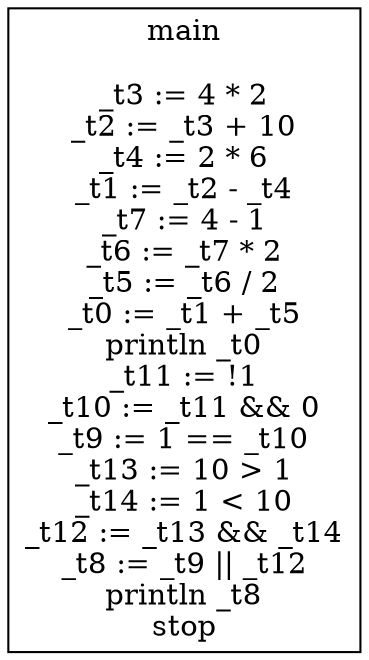 digraph {
graph [splines=ortho]
node [shape=box]
"main" [label="main\n\n_t3 := 4 * 2
_t2 := _t3 + 10
_t4 := 2 * 6
_t1 := _t2 - _t4
_t7 := 4 - 1
_t6 := _t7 * 2
_t5 := _t6 / 2
_t0 := _t1 + _t5
println _t0
_t11 := !1
_t10 := _t11 && 0
_t9 := 1 == _t10
_t13 := 10 > 1
_t14 := 1 < 10
_t12 := _t13 && _t14
_t8 := _t9 || _t12
println _t8
stop
"];
}
